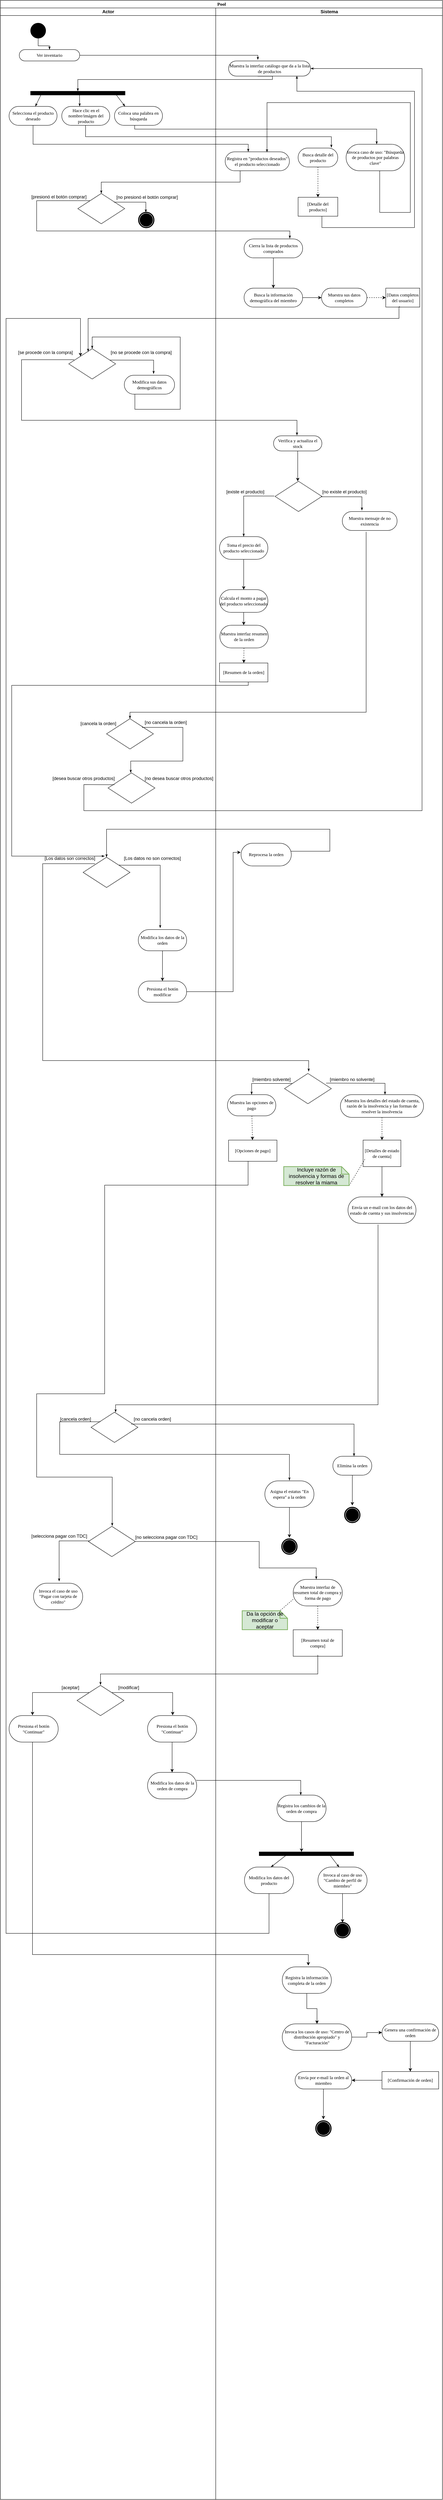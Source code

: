 <mxfile version="10.6.8" type="github"><diagram name="Diagrama de actividades" id="0783ab3e-0a74-02c8-0abd-f7b4e66b4bec"><mxGraphModel dx="680" dy="397" grid="1" gridSize="10" guides="1" tooltips="1" connect="1" arrows="1" fold="1" page="1" pageScale="1" pageWidth="850" pageHeight="1100" background="#ffffff" math="0" shadow="0"><root><mxCell id="0"/><mxCell id="1" parent="0"/><mxCell id="1c1d494c118603dd-1" value="Pool" style="swimlane;html=1;childLayout=stackLayout;startSize=20;rounded=0;shadow=0;comic=0;labelBackgroundColor=none;strokeColor=#000000;strokeWidth=1;fillColor=#ffffff;fontFamily=Verdana;fontSize=12;fontColor=#000000;align=center;" parent="1" vertex="1"><mxGeometry x="35" y="20" width="1170" height="6600" as="geometry"/></mxCell><mxCell id="1c1d494c118603dd-28" style="edgeStyle=orthogonalEdgeStyle;rounded=0;html=1;labelBackgroundColor=none;startArrow=none;startFill=0;startSize=5;endArrow=classicThin;endFill=1;endSize=5;jettySize=auto;orthogonalLoop=1;strokeColor=#000000;strokeWidth=1;fontFamily=Verdana;fontSize=12;fontColor=#000000;entryX=0.357;entryY=-0.073;entryDx=0;entryDy=0;entryPerimeter=0;" parent="1c1d494c118603dd-1" source="60571a20871a0731-8" target="3Vn1t5W2pNVtpaapXABg-59" edge="1"><mxGeometry relative="1" as="geometry"><Array as="points"><mxPoint x="681" y="145"/></Array><mxPoint x="505" y="160" as="targetPoint"/></mxGeometry></mxCell><mxCell id="3Vn1t5W2pNVtpaapXABg-62" style="edgeStyle=orthogonalEdgeStyle;rounded=0;html=1;labelBackgroundColor=none;startArrow=none;startFill=0;startSize=5;endArrow=classicThin;endFill=1;endSize=5;jettySize=auto;orthogonalLoop=1;strokeColor=#000000;strokeWidth=1;fontFamily=Verdana;fontSize=12;fontColor=#000000;exitX=0.354;exitY=1.006;exitDx=0;exitDy=0;exitPerimeter=0;entryX=0.5;entryY=0;entryDx=0;entryDy=0;entryPerimeter=0;" parent="1c1d494c118603dd-1" source="3Vn1t5W2pNVtpaapXABg-59" target="3Vn1t5W2pNVtpaapXABg-83" edge="1"><mxGeometry relative="1" as="geometry"><mxPoint x="360" y="200" as="sourcePoint"/><mxPoint x="205" y="229" as="targetPoint"/><Array as="points"><mxPoint x="720" y="209"/><mxPoint x="205" y="209"/></Array></mxGeometry></mxCell><mxCell id="3Vn1t5W2pNVtpaapXABg-92" style="edgeStyle=orthogonalEdgeStyle;rounded=0;html=1;labelBackgroundColor=none;startArrow=none;startFill=0;startSize=5;endArrow=classicThin;endFill=1;endSize=5;jettySize=auto;orthogonalLoop=1;strokeColor=#000000;strokeWidth=1;fontFamily=Verdana;fontSize=12;fontColor=#000000;exitX=0.5;exitY=1;exitDx=0;exitDy=0;" parent="1c1d494c118603dd-1" source="3Vn1t5W2pNVtpaapXABg-88" edge="1"><mxGeometry relative="1" as="geometry"><Array as="points"><mxPoint x="86" y="380"/><mxPoint x="656" y="380"/></Array><mxPoint x="86" y="369.265" as="sourcePoint"/><mxPoint x="656" y="400" as="targetPoint"/></mxGeometry></mxCell><mxCell id="1c1d494c118603dd-4" value="Actor" style="swimlane;html=1;startSize=20;" parent="1c1d494c118603dd-1" vertex="1"><mxGeometry y="20" width="570" height="6580" as="geometry"/></mxCell><mxCell id="1c1d494c118603dd-27" style="edgeStyle=orthogonalEdgeStyle;rounded=0;html=1;labelBackgroundColor=none;startArrow=none;startFill=0;startSize=5;endArrow=classicThin;endFill=1;endSize=5;jettySize=auto;orthogonalLoop=1;strokeColor=#000000;strokeWidth=1;fontFamily=Verdana;fontSize=12;fontColor=#000000;" parent="1c1d494c118603dd-4" source="60571a20871a0731-4" target="60571a20871a0731-8" edge="1"><mxGeometry relative="1" as="geometry"/></mxCell><mxCell id="60571a20871a0731-4" value="" style="ellipse;whiteSpace=wrap;html=1;rounded=0;shadow=0;comic=0;labelBackgroundColor=none;strokeColor=#000000;strokeWidth=1;fillColor=#000000;fontFamily=Verdana;fontSize=12;fontColor=#000000;align=center;" parent="1c1d494c118603dd-4" vertex="1"><mxGeometry x="80" y="40" width="40" height="40" as="geometry"/></mxCell><mxCell id="60571a20871a0731-8" value="Ver inventario" style="rounded=1;whiteSpace=wrap;html=1;shadow=0;comic=0;labelBackgroundColor=none;strokeColor=#000000;strokeWidth=1;fillColor=#ffffff;fontFamily=Verdana;fontSize=12;fontColor=#000000;align=center;arcSize=50;" parent="1c1d494c118603dd-4" vertex="1"><mxGeometry x="50" y="110" width="160" height="30" as="geometry"/></mxCell><mxCell id="3Vn1t5W2pNVtpaapXABg-83" value="" style="whiteSpace=wrap;html=1;rounded=0;shadow=0;comic=0;labelBackgroundColor=none;strokeColor=#000000;strokeWidth=1;fillColor=#000000;fontFamily=Verdana;fontSize=12;fontColor=#000000;align=center;rotation=0;" parent="1c1d494c118603dd-4" vertex="1"><mxGeometry x="80" y="220" width="250" height="10" as="geometry"/></mxCell><mxCell id="3Vn1t5W2pNVtpaapXABg-85" style="edgeStyle=none;rounded=0;html=1;labelBackgroundColor=none;startArrow=none;startFill=0;startSize=5;endArrow=classicThin;endFill=1;endSize=5;jettySize=auto;orthogonalLoop=1;strokeColor=#000000;strokeWidth=1;fontFamily=Verdana;fontSize=12;fontColor=#000000;" parent="1c1d494c118603dd-4" edge="1"><mxGeometry relative="1" as="geometry"><mxPoint x="107.143" y="230" as="sourcePoint"/><mxPoint x="92.5" y="260" as="targetPoint"/></mxGeometry></mxCell><mxCell id="3Vn1t5W2pNVtpaapXABg-86" style="edgeStyle=none;rounded=0;html=1;labelBackgroundColor=none;startArrow=none;startFill=0;startSize=5;endArrow=classicThin;endFill=1;endSize=5;jettySize=auto;orthogonalLoop=1;strokeColor=#000000;strokeWidth=1;fontFamily=Verdana;fontSize=12;fontColor=#000000;" parent="1c1d494c118603dd-4" edge="1"><mxGeometry relative="1" as="geometry"><mxPoint x="209.55" y="230" as="sourcePoint"/><mxPoint x="209.85" y="260" as="targetPoint"/></mxGeometry></mxCell><mxCell id="3Vn1t5W2pNVtpaapXABg-87" style="edgeStyle=none;rounded=0;html=1;labelBackgroundColor=none;startArrow=none;startFill=0;startSize=5;endArrow=classicThin;endFill=1;endSize=5;jettySize=auto;orthogonalLoop=1;strokeColor=#000000;strokeWidth=1;fontFamily=Verdana;fontSize=12;fontColor=#000000;" parent="1c1d494c118603dd-4" edge="1"><mxGeometry relative="1" as="geometry"><mxPoint x="307" y="230" as="sourcePoint"/><mxPoint x="330" y="260" as="targetPoint"/></mxGeometry></mxCell><mxCell id="3Vn1t5W2pNVtpaapXABg-88" value="Selecciona el producto deseado" style="rounded=1;whiteSpace=wrap;html=1;shadow=0;comic=0;labelBackgroundColor=none;strokeColor=#000000;strokeWidth=1;fillColor=#ffffff;fontFamily=Verdana;fontSize=12;fontColor=#000000;align=center;arcSize=50;" parent="1c1d494c118603dd-4" vertex="1"><mxGeometry x="23" y="260" width="127" height="50" as="geometry"/></mxCell><mxCell id="3Vn1t5W2pNVtpaapXABg-90" value="Hace clic en el nombre/imágen del producto" style="rounded=1;whiteSpace=wrap;html=1;shadow=0;comic=0;labelBackgroundColor=none;strokeColor=#000000;strokeWidth=1;fillColor=#ffffff;fontFamily=Verdana;fontSize=12;fontColor=#000000;align=center;arcSize=50;" parent="1c1d494c118603dd-4" vertex="1"><mxGeometry x="162.5" y="260" width="127" height="50" as="geometry"/></mxCell><mxCell id="3Vn1t5W2pNVtpaapXABg-91" value="Coloca una palabra en búsqueda" style="rounded=1;whiteSpace=wrap;html=1;shadow=0;comic=0;labelBackgroundColor=none;strokeColor=#000000;strokeWidth=1;fillColor=#ffffff;fontFamily=Verdana;fontSize=12;fontColor=#000000;align=center;arcSize=50;" parent="1c1d494c118603dd-4" vertex="1"><mxGeometry x="302" y="260" width="127" height="50" as="geometry"/></mxCell><mxCell id="3Vn1t5W2pNVtpaapXABg-94" style="edgeStyle=orthogonalEdgeStyle;rounded=0;html=1;labelBackgroundColor=none;startArrow=none;startFill=0;startSize=5;endArrow=classicThin;endFill=1;endSize=5;jettySize=auto;orthogonalLoop=1;strokeColor=#000000;strokeWidth=1;fontFamily=Verdana;fontSize=12;fontColor=#000000;" parent="1c1d494c118603dd-4" edge="1"><mxGeometry relative="1" as="geometry"><Array as="points"><mxPoint x="225" y="340"/><mxPoint x="876" y="340"/></Array><mxPoint x="225.5" y="309.5" as="sourcePoint"/><mxPoint x="876" y="369" as="targetPoint"/></mxGeometry></mxCell><mxCell id="3Vn1t5W2pNVtpaapXABg-96" style="edgeStyle=orthogonalEdgeStyle;rounded=0;html=1;labelBackgroundColor=none;startArrow=none;startFill=0;startSize=5;endArrow=classicThin;endFill=1;endSize=5;jettySize=auto;orthogonalLoop=1;strokeColor=#000000;strokeWidth=1;fontFamily=Verdana;fontSize=12;fontColor=#000000;" parent="1c1d494c118603dd-4" edge="1"><mxGeometry relative="1" as="geometry"><Array as="points"><mxPoint x="356" y="320"/><mxPoint x="996" y="320"/><mxPoint x="996" y="340"/></Array><mxPoint x="355.5" y="310" as="sourcePoint"/><mxPoint x="996" y="360" as="targetPoint"/></mxGeometry></mxCell><mxCell id="3Vn1t5W2pNVtpaapXABg-101" value="" style="rhombus;whiteSpace=wrap;html=1;rounded=0;" parent="1c1d494c118603dd-4" vertex="1"><mxGeometry x="205" y="490" width="124" height="80" as="geometry"/></mxCell><mxCell id="3Vn1t5W2pNVtpaapXABg-105" style="edgeStyle=orthogonalEdgeStyle;rounded=0;html=1;labelBackgroundColor=none;startArrow=none;startFill=0;startSize=5;endArrow=classicThin;endFill=1;endSize=5;jettySize=auto;orthogonalLoop=1;strokeColor=#000000;strokeWidth=1;fontFamily=Verdana;fontSize=12;fontColor=#000000;exitX=0;exitY=0;exitDx=0;exitDy=0;" parent="1c1d494c118603dd-4" source="3Vn1t5W2pNVtpaapXABg-101" edge="1"><mxGeometry relative="1" as="geometry"><Array as="points"><mxPoint x="96" y="509"/><mxPoint x="96" y="589"/><mxPoint x="766" y="589"/></Array><mxPoint x="13.088" y="533.559" as="sourcePoint"/><mxPoint x="766.069" y="609" as="targetPoint"/></mxGeometry></mxCell><mxCell id="3Vn1t5W2pNVtpaapXABg-106" value="[presionó el botón comprar]" style="text;html=1;resizable=0;points=[];autosize=1;align=left;verticalAlign=top;spacingTop=-4;" parent="1c1d494c118603dd-4" vertex="1"><mxGeometry x="80" y="489" width="160" height="20" as="geometry"/></mxCell><mxCell id="3Vn1t5W2pNVtpaapXABg-115" value="" style="rhombus;whiteSpace=wrap;html=1;rounded=0;" parent="1c1d494c118603dd-4" vertex="1"><mxGeometry x="181" y="900" width="124" height="80" as="geometry"/></mxCell><mxCell id="3Vn1t5W2pNVtpaapXABg-116" style="edgeStyle=orthogonalEdgeStyle;rounded=0;html=1;labelBackgroundColor=none;startArrow=none;startFill=0;startSize=5;endArrow=classicThin;endFill=1;endSize=5;jettySize=auto;orthogonalLoop=1;strokeColor=#000000;strokeWidth=1;fontFamily=Verdana;fontSize=12;fontColor=#000000;" parent="1c1d494c118603dd-4" edge="1"><mxGeometry relative="1" as="geometry"><Array as="points"><mxPoint x="405" y="930.5"/></Array><mxPoint x="289.088" y="930.059" as="sourcePoint"/><mxPoint x="405.559" y="966.529" as="targetPoint"/></mxGeometry></mxCell><mxCell id="3Vn1t5W2pNVtpaapXABg-117" value="[no se procede con la compra]&lt;br&gt;" style="text;html=1;resizable=0;points=[];autosize=1;align=left;verticalAlign=top;spacingTop=-4;" parent="1c1d494c118603dd-4" vertex="1"><mxGeometry x="289.5" y="900" width="180" height="20" as="geometry"/></mxCell><mxCell id="3Vn1t5W2pNVtpaapXABg-118" style="edgeStyle=orthogonalEdgeStyle;rounded=0;html=1;labelBackgroundColor=none;startArrow=none;startFill=0;startSize=5;endArrow=classicThin;endFill=1;endSize=5;jettySize=auto;orthogonalLoop=1;strokeColor=#000000;strokeWidth=1;fontFamily=Verdana;fontSize=12;fontColor=#000000;exitX=0;exitY=0;exitDx=0;exitDy=0;" parent="1c1d494c118603dd-4" edge="1"><mxGeometry relative="1" as="geometry"><Array as="points"><mxPoint x="56" y="929"/><mxPoint x="56" y="1089"/><mxPoint x="785" y="1089"/><mxPoint x="785" y="1129"/></Array><mxPoint x="194.588" y="930.04" as="sourcePoint"/><mxPoint x="785" y="1129" as="targetPoint"/></mxGeometry></mxCell><mxCell id="3Vn1t5W2pNVtpaapXABg-121" value="[se procede con la compra]" style="text;html=1;resizable=0;points=[];autosize=1;align=left;verticalAlign=top;spacingTop=-4;" parent="1c1d494c118603dd-4" vertex="1"><mxGeometry x="45" y="900" width="160" height="20" as="geometry"/></mxCell><mxCell id="3Vn1t5W2pNVtpaapXABg-122" value="Modifica sus datos demográficos" style="rounded=1;whiteSpace=wrap;html=1;shadow=0;comic=0;labelBackgroundColor=none;strokeColor=#000000;strokeWidth=1;fillColor=#ffffff;fontFamily=Verdana;fontSize=12;fontColor=#000000;align=center;arcSize=50;" parent="1c1d494c118603dd-4" vertex="1"><mxGeometry x="328" y="970" width="133" height="50" as="geometry"/></mxCell><mxCell id="3Vn1t5W2pNVtpaapXABg-137" style="edgeStyle=orthogonalEdgeStyle;rounded=0;html=1;labelBackgroundColor=none;startArrow=none;startFill=0;startSize=5;endArrow=classicThin;endFill=1;endSize=5;jettySize=auto;orthogonalLoop=1;strokeColor=#000000;strokeWidth=1;fontFamily=Verdana;fontSize=12;fontColor=#000000;entryX=0.5;entryY=0;entryDx=0;entryDy=0;" parent="1c1d494c118603dd-4" target="3Vn1t5W2pNVtpaapXABg-143" edge="1"><mxGeometry relative="1" as="geometry"><Array as="points"><mxPoint x="644" y="1289"/></Array><mxPoint x="725" y="1289" as="sourcePoint"/><mxPoint x="596" y="1400" as="targetPoint"/></mxGeometry></mxCell><mxCell id="3Vn1t5W2pNVtpaapXABg-150" value="" style="rhombus;whiteSpace=wrap;html=1;rounded=0;" parent="1c1d494c118603dd-4" vertex="1"><mxGeometry x="281" y="1877.112" width="124" height="80" as="geometry"/></mxCell><mxCell id="3Vn1t5W2pNVtpaapXABg-152" style="edgeStyle=orthogonalEdgeStyle;rounded=0;html=1;labelBackgroundColor=none;startArrow=none;startFill=0;startSize=5;endArrow=classicThin;endFill=1;endSize=5;jettySize=auto;orthogonalLoop=1;strokeColor=#000000;strokeWidth=1;fontFamily=Verdana;fontSize=12;fontColor=#000000;exitX=-0.005;exitY=1.085;exitDx=0;exitDy=0;exitPerimeter=0;" parent="1c1d494c118603dd-4" edge="1"><mxGeometry relative="1" as="geometry"><Array as="points"><mxPoint x="376" y="1900"/><mxPoint x="483" y="1900"/><mxPoint x="483" y="1989"/><mxPoint x="345" y="1989"/></Array><mxPoint x="375.706" y="1898.54" as="sourcePoint"/><mxPoint x="345" y="2020" as="targetPoint"/></mxGeometry></mxCell><mxCell id="3Vn1t5W2pNVtpaapXABg-153" value="[cancela la orden]" style="text;html=1;resizable=0;points=[];autosize=1;align=left;verticalAlign=top;spacingTop=-4;" parent="1c1d494c118603dd-4" vertex="1"><mxGeometry x="210" y="1880" width="110" height="20" as="geometry"/></mxCell><mxCell id="3Vn1t5W2pNVtpaapXABg-154" value="[no cancela la orden]" style="text;html=1;resizable=0;points=[];autosize=1;align=left;verticalAlign=top;spacingTop=-4;" parent="1c1d494c118603dd-4" vertex="1"><mxGeometry x="380" y="1877" width="130" height="20" as="geometry"/></mxCell><mxCell id="3Vn1t5W2pNVtpaapXABg-155" value="" style="rhombus;whiteSpace=wrap;html=1;rounded=0;" parent="1c1d494c118603dd-4" vertex="1"><mxGeometry x="285" y="2020.112" width="124" height="80" as="geometry"/></mxCell><mxCell id="3Vn1t5W2pNVtpaapXABg-156" style="edgeStyle=orthogonalEdgeStyle;rounded=0;html=1;labelBackgroundColor=none;startArrow=none;startFill=0;startSize=5;endArrow=classicThin;endFill=1;endSize=5;jettySize=auto;orthogonalLoop=1;strokeColor=#000000;strokeWidth=1;fontFamily=Verdana;fontSize=12;fontColor=#000000;entryX=1;entryY=0.5;entryDx=0;entryDy=0;" parent="1c1d494c118603dd-4" target="3Vn1t5W2pNVtpaapXABg-59" edge="1"><mxGeometry relative="1" as="geometry"><Array as="points"><mxPoint x="301" y="2051"/><mxPoint x="221" y="2051"/><mxPoint x="221" y="2120"/><mxPoint x="1116" y="2120"/><mxPoint x="1116" y="160"/></Array><mxPoint x="302" y="2051.54" as="sourcePoint"/><mxPoint x="1100" y="2140" as="targetPoint"/></mxGeometry></mxCell><mxCell id="3Vn1t5W2pNVtpaapXABg-158" value="[desea buscar otros productos]" style="text;html=1;resizable=0;points=[];autosize=1;align=left;verticalAlign=top;spacingTop=-4;" parent="1c1d494c118603dd-4" vertex="1"><mxGeometry x="136" y="2025" width="180" height="20" as="geometry"/></mxCell><mxCell id="3Vn1t5W2pNVtpaapXABg-160" value="" style="rhombus;whiteSpace=wrap;html=1;rounded=0;" parent="1c1d494c118603dd-4" vertex="1"><mxGeometry x="219" y="2242.946" width="124" height="80" as="geometry"/></mxCell><mxCell id="3Vn1t5W2pNVtpaapXABg-161" style="edgeStyle=orthogonalEdgeStyle;rounded=0;html=1;labelBackgroundColor=none;startArrow=none;startFill=0;startSize=5;endArrow=classicThin;endFill=1;endSize=5;jettySize=auto;orthogonalLoop=1;strokeColor=#000000;strokeWidth=1;fontFamily=Verdana;fontSize=12;fontColor=#000000;exitX=-0.005;exitY=1.085;exitDx=0;exitDy=0;exitPerimeter=0;" parent="1c1d494c118603dd-4" edge="1"><mxGeometry relative="1" as="geometry"><Array as="points"><mxPoint x="316" y="2264"/><mxPoint x="423" y="2264"/><mxPoint x="423" y="2384"/></Array><mxPoint x="315.588" y="2262.382" as="sourcePoint"/><mxPoint x="423" y="2430.069" as="targetPoint"/></mxGeometry></mxCell><mxCell id="3Vn1t5W2pNVtpaapXABg-162" style="edgeStyle=orthogonalEdgeStyle;rounded=0;html=1;labelBackgroundColor=none;startArrow=none;startFill=0;startSize=5;endArrow=classicThin;endFill=1;endSize=5;jettySize=auto;orthogonalLoop=1;strokeColor=#000000;strokeWidth=1;fontFamily=Verdana;fontSize=12;fontColor=#000000;exitX=0;exitY=0;exitDx=0;exitDy=0;" parent="1c1d494c118603dd-4" edge="1"><mxGeometry relative="1" as="geometry"><Array as="points"><mxPoint x="112" y="2260"/><mxPoint x="112" y="2780"/></Array><mxPoint x="250.412" y="2260.027" as="sourcePoint"/><mxPoint x="816" y="2809" as="targetPoint"/></mxGeometry></mxCell><mxCell id="3Vn1t5W2pNVtpaapXABg-163" value="[Los datos son correctos]" style="text;html=1;resizable=0;points=[];autosize=1;align=left;verticalAlign=top;spacingTop=-4;" parent="1c1d494c118603dd-4" vertex="1"><mxGeometry x="115" y="2236" width="150" height="20" as="geometry"/></mxCell><mxCell id="3Vn1t5W2pNVtpaapXABg-167" value="" style="edgeStyle=orthogonalEdgeStyle;rounded=0;orthogonalLoop=1;jettySize=auto;html=1;strokeColor=#000000;" parent="1c1d494c118603dd-4" source="3Vn1t5W2pNVtpaapXABg-165" target="3Vn1t5W2pNVtpaapXABg-166" edge="1"><mxGeometry relative="1" as="geometry"/></mxCell><mxCell id="3Vn1t5W2pNVtpaapXABg-165" value="Modifica los datos de la orden" style="rounded=1;whiteSpace=wrap;html=1;shadow=0;comic=0;labelBackgroundColor=none;strokeColor=#000000;strokeWidth=1;fillColor=#ffffff;fontFamily=Verdana;fontSize=12;fontColor=#000000;align=center;arcSize=50;" parent="1c1d494c118603dd-4" vertex="1"><mxGeometry x="365" y="2434" width="128" height="56" as="geometry"/></mxCell><mxCell id="3Vn1t5W2pNVtpaapXABg-166" value="Presiona el botón modificar" style="rounded=1;whiteSpace=wrap;html=1;shadow=0;comic=0;labelBackgroundColor=none;strokeColor=#000000;strokeWidth=1;fillColor=#ffffff;fontFamily=Verdana;fontSize=12;fontColor=#000000;align=center;arcSize=50;" parent="1c1d494c118603dd-4" vertex="1"><mxGeometry x="365" y="2570" width="128" height="56" as="geometry"/></mxCell><mxCell id="3Vn1t5W2pNVtpaapXABg-188" value="" style="rhombus;whiteSpace=wrap;html=1;rounded=0;" parent="1c1d494c118603dd-4" vertex="1"><mxGeometry x="240" y="3708.572" width="124" height="80" as="geometry"/></mxCell><mxCell id="3Vn1t5W2pNVtpaapXABg-189" style="edgeStyle=orthogonalEdgeStyle;rounded=0;html=1;labelBackgroundColor=none;startArrow=none;startFill=0;startSize=5;endArrow=classicThin;endFill=1;endSize=5;jettySize=auto;orthogonalLoop=1;strokeColor=#000000;strokeWidth=1;fontFamily=Verdana;fontSize=12;fontColor=#000000;exitX=0.172;exitY=0.331;exitDx=0;exitDy=0;exitPerimeter=0;" parent="1c1d494c118603dd-4" edge="1"><mxGeometry relative="1" as="geometry"><Array as="points"><mxPoint x="157" y="3734"/><mxPoint x="157" y="3820"/><mxPoint x="765" y="3820"/><mxPoint x="765" y="3849"/></Array><mxPoint x="264.735" y="3733.837" as="sourcePoint"/><mxPoint x="765" y="3889" as="targetPoint"/></mxGeometry></mxCell><mxCell id="3Vn1t5W2pNVtpaapXABg-201" value="" style="rhombus;whiteSpace=wrap;html=1;rounded=0;" parent="1c1d494c118603dd-4" vertex="1"><mxGeometry x="233" y="4010.072" width="124" height="80" as="geometry"/></mxCell><mxCell id="3Vn1t5W2pNVtpaapXABg-209" value="" style="rhombus;whiteSpace=wrap;html=1;rounded=0;" parent="1c1d494c118603dd-4" vertex="1"><mxGeometry x="203" y="4430.045" width="124" height="80" as="geometry"/></mxCell><mxCell id="3Vn1t5W2pNVtpaapXABg-213" value="[aceptar]" style="text;html=1;resizable=0;points=[];autosize=1;align=left;verticalAlign=top;spacingTop=-4;" parent="1c1d494c118603dd-4" vertex="1"><mxGeometry x="160" y="4426" width="60" height="20" as="geometry"/></mxCell><mxCell id="3Vn1t5W2pNVtpaapXABg-214" value="[modificar]" style="text;html=1;resizable=0;points=[];autosize=1;align=left;verticalAlign=top;spacingTop=-4;" parent="1c1d494c118603dd-4" vertex="1"><mxGeometry x="310" y="4426" width="70" height="20" as="geometry"/></mxCell><mxCell id="gkYNZPIwmcpAktcjxFig-3" value="" style="edgeStyle=orthogonalEdgeStyle;rounded=0;orthogonalLoop=1;jettySize=auto;html=1;" edge="1" parent="1c1d494c118603dd-4" source="gkYNZPIwmcpAktcjxFig-1" target="gkYNZPIwmcpAktcjxFig-2"><mxGeometry relative="1" as="geometry"/></mxCell><mxCell id="gkYNZPIwmcpAktcjxFig-1" value="Presiona el botón &quot;Continuar&quot;" style="rounded=1;whiteSpace=wrap;html=1;shadow=0;comic=0;labelBackgroundColor=none;strokeColor=#000000;strokeWidth=1;fillColor=#ffffff;fontFamily=Verdana;fontSize=12;fontColor=#000000;align=center;arcSize=50;" vertex="1" parent="1c1d494c118603dd-4"><mxGeometry x="389.545" y="4509.909" width="130" height="70" as="geometry"/></mxCell><mxCell id="gkYNZPIwmcpAktcjxFig-2" value="Modifica los datos de la orden de compra" style="rounded=1;whiteSpace=wrap;html=1;shadow=0;comic=0;labelBackgroundColor=none;strokeColor=#000000;strokeWidth=1;fillColor=#ffffff;fontFamily=Verdana;fontSize=12;fontColor=#000000;align=center;arcSize=50;" vertex="1" parent="1c1d494c118603dd-4"><mxGeometry x="389.545" y="4659.909" width="130" height="70" as="geometry"/></mxCell><mxCell id="gkYNZPIwmcpAktcjxFig-15" value="Presiona el botón &quot;Continuar&quot;" style="rounded=1;whiteSpace=wrap;html=1;shadow=0;comic=0;labelBackgroundColor=none;strokeColor=#000000;strokeWidth=1;fillColor=#ffffff;fontFamily=Verdana;fontSize=12;fontColor=#000000;align=center;arcSize=50;" vertex="1" parent="1c1d494c118603dd-4"><mxGeometry x="23.045" y="4509.909" width="130" height="70" as="geometry"/></mxCell><mxCell id="gkYNZPIwmcpAktcjxFig-16" style="edgeStyle=orthogonalEdgeStyle;rounded=0;orthogonalLoop=1;jettySize=auto;html=1;strokeColor=#000000;" edge="1" parent="1c1d494c118603dd-4" source="gkYNZPIwmcpAktcjxFig-15"><mxGeometry relative="1" as="geometry"><mxPoint x="815" y="5170" as="targetPoint"/><Array as="points"><mxPoint x="85" y="5141"/></Array><mxPoint x="70" y="4601" as="sourcePoint"/></mxGeometry></mxCell><mxCell id="gkYNZPIwmcpAktcjxFig-35" value="" style="shape=mxgraph.bpmn.shape;html=1;verticalLabelPosition=bottom;labelBackgroundColor=#ffffff;verticalAlign=top;perimeter=ellipsePerimeter;outline=end;symbol=terminate;rounded=0;shadow=0;comic=0;strokeColor=#000000;strokeWidth=1;fillColor=#ffffff;fontFamily=Verdana;fontSize=12;fontColor=#000000;align=center;" vertex="1" parent="1c1d494c118603dd-4"><mxGeometry x="366.182" y="539.987" width="40" height="40" as="geometry"/></mxCell><mxCell id="gkYNZPIwmcpAktcjxFig-47" style="edgeStyle=orthogonalEdgeStyle;rounded=0;html=1;labelBackgroundColor=none;startArrow=none;startFill=0;startSize=5;endArrow=classicThin;endFill=1;endSize=5;jettySize=auto;orthogonalLoop=1;strokeColor=#000000;strokeWidth=1;fontFamily=Verdana;fontSize=12;fontColor=#000000;entryX=0.5;entryY=0;entryDx=0;entryDy=0;" edge="1" parent="1c1d494c118603dd-4"><mxGeometry relative="1" as="geometry"><Array as="points"><mxPoint x="155.5" y="4048.5"/></Array><mxPoint x="236.5" y="4048.5" as="sourcePoint"/><mxPoint x="155.5" y="4155.5" as="targetPoint"/></mxGeometry></mxCell><mxCell id="gkYNZPIwmcpAktcjxFig-48" value="[selecciona pagar con TDC]" style="text;html=1;resizable=0;points=[];autosize=1;align=left;verticalAlign=top;spacingTop=-4;" vertex="1" parent="1c1d494c118603dd-4"><mxGeometry x="80" y="4026" width="160" height="20" as="geometry"/></mxCell><mxCell id="gkYNZPIwmcpAktcjxFig-49" value="Invoca el caso de uso &quot;Pagar con tarjeta de crédito&quot;" style="rounded=1;whiteSpace=wrap;html=1;shadow=0;comic=0;labelBackgroundColor=none;strokeColor=#000000;strokeWidth=1;fillColor=#ffffff;fontFamily=Verdana;fontSize=12;fontColor=#000000;align=center;arcSize=50;" vertex="1" parent="1c1d494c118603dd-4"><mxGeometry x="87.818" y="4160.209" width="130" height="70" as="geometry"/></mxCell><mxCell id="3Vn1t5W2pNVtpaapXABg-147" style="edgeStyle=orthogonalEdgeStyle;rounded=0;html=1;labelBackgroundColor=none;startArrow=none;startFill=0;startSize=5;endArrow=classicThin;endFill=1;endSize=5;jettySize=auto;orthogonalLoop=1;strokeColor=#000000;strokeWidth=1;fontFamily=Verdana;fontSize=12;fontColor=#000000;exitX=0.435;exitY=1.076;exitDx=0;exitDy=0;exitPerimeter=0;entryX=0.5;entryY=0;entryDx=0;entryDy=0;" parent="1c1d494c118603dd-1" source="3Vn1t5W2pNVtpaapXABg-141" target="3Vn1t5W2pNVtpaapXABg-150" edge="1"><mxGeometry relative="1" as="geometry"><Array as="points"><mxPoint x="969" y="1880"/><mxPoint x="343" y="1880"/></Array><mxPoint x="1020" y="1470.471" as="sourcePoint"/><mxPoint x="385" y="1880" as="targetPoint"/></mxGeometry></mxCell><mxCell id="3Vn1t5W2pNVtpaapXABg-168" value="" style="edgeStyle=orthogonalEdgeStyle;rounded=0;orthogonalLoop=1;jettySize=auto;html=1;strokeColor=#000000;" parent="1c1d494c118603dd-1" source="3Vn1t5W2pNVtpaapXABg-166" edge="1"><mxGeometry relative="1" as="geometry"><mxPoint x="636" y="2250.07" as="targetPoint"/><Array as="points"><mxPoint x="616" y="2618"/></Array></mxGeometry></mxCell><mxCell id="3Vn1t5W2pNVtpaapXABg-173" style="edgeStyle=orthogonalEdgeStyle;rounded=0;html=1;labelBackgroundColor=none;startArrow=none;startFill=0;startSize=5;endArrow=classicThin;endFill=1;endSize=5;jettySize=auto;orthogonalLoop=1;strokeColor=#000000;strokeWidth=1;fontFamily=Verdana;fontSize=12;fontColor=#000000;entryX=0.5;entryY=0;entryDx=0;entryDy=0;exitX=0.962;exitY=0.352;exitDx=0;exitDy=0;exitPerimeter=0;" parent="1c1d494c118603dd-1" source="3Vn1t5W2pNVtpaapXABg-170" target="3Vn1t5W2pNVtpaapXABg-160" edge="1"><mxGeometry relative="1" as="geometry"><Array as="points"><mxPoint x="872" y="2247"/><mxPoint x="872" y="2189"/><mxPoint x="281" y="2189"/></Array><mxPoint x="779.5" y="2247" as="sourcePoint"/><mxPoint x="268.5" y="2205" as="targetPoint"/></mxGeometry></mxCell><mxCell id="1c1d494c118603dd-3" value="Sistema&lt;br&gt;" style="swimlane;html=1;startSize=20;" parent="1c1d494c118603dd-1" vertex="1"><mxGeometry x="570" y="20" width="600" height="6580" as="geometry"/></mxCell><mxCell id="3Vn1t5W2pNVtpaapXABg-59" value="Muestra la interfaz catálogo que da a la lista de productos" style="rounded=1;whiteSpace=wrap;html=1;shadow=0;comic=0;labelBackgroundColor=none;strokeColor=#000000;strokeWidth=1;fillColor=#ffffff;fontFamily=Verdana;fontSize=12;fontColor=#000000;align=center;arcSize=50;" parent="1c1d494c118603dd-3" vertex="1"><mxGeometry x="34" y="140" width="217" height="40" as="geometry"/></mxCell><mxCell id="3Vn1t5W2pNVtpaapXABg-93" value="Registra en &quot;productos deseados&quot; el producto seleccionado" style="rounded=1;whiteSpace=wrap;html=1;shadow=0;comic=0;labelBackgroundColor=none;strokeColor=#000000;strokeWidth=1;fillColor=#ffffff;fontFamily=Verdana;fontSize=12;fontColor=#000000;align=center;arcSize=50;" parent="1c1d494c118603dd-3" vertex="1"><mxGeometry x="25" y="380" width="170" height="50" as="geometry"/></mxCell><mxCell id="3Vn1t5W2pNVtpaapXABg-95" value="Invoca caso de uso: &quot;Búsqueda de productos por palabras clave&quot;" style="rounded=1;whiteSpace=wrap;html=1;shadow=0;comic=0;labelBackgroundColor=none;strokeColor=#000000;strokeWidth=1;fillColor=#ffffff;fontFamily=Verdana;fontSize=12;fontColor=#000000;align=center;arcSize=50;" parent="1c1d494c118603dd-3" vertex="1"><mxGeometry x="345" y="360" width="155" height="70" as="geometry"/></mxCell><mxCell id="gkYNZPIwmcpAktcjxFig-32" value="" style="rounded=0;orthogonalLoop=1;jettySize=auto;html=1;dashed=1;" edge="1" parent="1c1d494c118603dd-3" source="3Vn1t5W2pNVtpaapXABg-97" target="gkYNZPIwmcpAktcjxFig-31"><mxGeometry relative="1" as="geometry"/></mxCell><mxCell id="3Vn1t5W2pNVtpaapXABg-97" value="Busca detalle del producto" style="rounded=1;whiteSpace=wrap;html=1;shadow=0;comic=0;labelBackgroundColor=none;strokeColor=#000000;strokeWidth=1;fillColor=#ffffff;fontFamily=Verdana;fontSize=12;fontColor=#000000;align=center;arcSize=50;" parent="1c1d494c118603dd-3" vertex="1"><mxGeometry x="218" y="370" width="105" height="50" as="geometry"/></mxCell><mxCell id="gkYNZPIwmcpAktcjxFig-31" value="[Detalle del producto]" style="rounded=0;whiteSpace=wrap;html=1;shadow=0;comic=0;labelBackgroundColor=none;strokeColor=#000000;strokeWidth=1;fillColor=#ffffff;fontFamily=Verdana;fontSize=12;fontColor=#000000;align=center;arcSize=50;" vertex="1" parent="1c1d494c118603dd-3"><mxGeometry x="218" y="500" width="105" height="50" as="geometry"/></mxCell><mxCell id="3Vn1t5W2pNVtpaapXABg-100" style="edgeStyle=orthogonalEdgeStyle;rounded=0;html=1;labelBackgroundColor=none;startArrow=none;startFill=0;startSize=5;endArrow=classicThin;endFill=1;endSize=5;jettySize=auto;orthogonalLoop=1;strokeColor=#000000;strokeWidth=1;fontFamily=Verdana;fontSize=12;fontColor=#000000;entryX=0.5;entryY=0;entryDx=0;entryDy=0;" parent="1c1d494c118603dd-3" target="3Vn1t5W2pNVtpaapXABg-101" edge="1"><mxGeometry relative="1" as="geometry"><Array as="points"><mxPoint x="64" y="460"/><mxPoint x="-303" y="460"/></Array><mxPoint x="64.569" y="429.971" as="sourcePoint"/><mxPoint x="-345" y="489" as="targetPoint"/></mxGeometry></mxCell><mxCell id="3Vn1t5W2pNVtpaapXABg-109" value="" style="edgeStyle=orthogonalEdgeStyle;rounded=0;orthogonalLoop=1;jettySize=auto;html=1;" parent="1c1d494c118603dd-3" source="3Vn1t5W2pNVtpaapXABg-107" target="3Vn1t5W2pNVtpaapXABg-108" edge="1"><mxGeometry relative="1" as="geometry"/></mxCell><mxCell id="3Vn1t5W2pNVtpaapXABg-107" value="Cierra la lista de productos comprados" style="rounded=1;whiteSpace=wrap;html=1;shadow=0;comic=0;labelBackgroundColor=none;strokeColor=#000000;strokeWidth=1;fillColor=#ffffff;fontFamily=Verdana;fontSize=12;fontColor=#000000;align=center;arcSize=50;" parent="1c1d494c118603dd-3" vertex="1"><mxGeometry x="75" y="610" width="155" height="50" as="geometry"/></mxCell><mxCell id="3Vn1t5W2pNVtpaapXABg-111" value="" style="edgeStyle=orthogonalEdgeStyle;rounded=0;orthogonalLoop=1;jettySize=auto;html=1;" parent="1c1d494c118603dd-3" source="3Vn1t5W2pNVtpaapXABg-108" target="3Vn1t5W2pNVtpaapXABg-110" edge="1"><mxGeometry relative="1" as="geometry"/></mxCell><mxCell id="3Vn1t5W2pNVtpaapXABg-108" value="Busca la información demográfica del miembro" style="rounded=1;whiteSpace=wrap;html=1;shadow=0;comic=0;labelBackgroundColor=none;strokeColor=#000000;strokeWidth=1;fillColor=#ffffff;fontFamily=Verdana;fontSize=12;fontColor=#000000;align=center;arcSize=50;" parent="1c1d494c118603dd-3" vertex="1"><mxGeometry x="75" y="740" width="155" height="50" as="geometry"/></mxCell><mxCell id="gkYNZPIwmcpAktcjxFig-37" value="" style="edgeStyle=none;rounded=0;orthogonalLoop=1;jettySize=auto;html=1;dashed=1;" edge="1" parent="1c1d494c118603dd-3" source="3Vn1t5W2pNVtpaapXABg-110" target="gkYNZPIwmcpAktcjxFig-36"><mxGeometry relative="1" as="geometry"/></mxCell><mxCell id="3Vn1t5W2pNVtpaapXABg-110" value="Muestra sus datos completos" style="rounded=1;whiteSpace=wrap;html=1;shadow=0;comic=0;labelBackgroundColor=none;strokeColor=#000000;strokeWidth=1;fillColor=#ffffff;fontFamily=Verdana;fontSize=12;fontColor=#000000;align=center;arcSize=50;" parent="1c1d494c118603dd-3" vertex="1"><mxGeometry x="280" y="740" width="120" height="50" as="geometry"/></mxCell><mxCell id="gkYNZPIwmcpAktcjxFig-36" value="[Datos completos del usuario]" style="rounded=0;whiteSpace=wrap;html=1;shadow=0;comic=0;labelBackgroundColor=none;strokeColor=#000000;strokeWidth=1;fillColor=#ffffff;fontFamily=Verdana;fontSize=12;fontColor=#000000;align=center;arcSize=50;" vertex="1" parent="1c1d494c118603dd-3"><mxGeometry x="450" y="740" width="90" height="50" as="geometry"/></mxCell><mxCell id="3Vn1t5W2pNVtpaapXABg-123" style="edgeStyle=orthogonalEdgeStyle;rounded=0;html=1;labelBackgroundColor=none;startArrow=none;startFill=0;startSize=5;endArrow=classicThin;endFill=1;endSize=5;jettySize=auto;orthogonalLoop=1;strokeColor=#000000;strokeWidth=1;fontFamily=Verdana;fontSize=12;fontColor=#000000;entryX=0.5;entryY=0;entryDx=0;entryDy=0;" parent="1c1d494c118603dd-3" target="3Vn1t5W2pNVtpaapXABg-115" edge="1"><mxGeometry relative="1" as="geometry"><Array as="points"><mxPoint x="-214" y="1060"/><mxPoint x="-94" y="1060"/><mxPoint x="-94" y="869"/><mxPoint x="-327" y="869"/></Array><mxPoint x="-214" y="1020" as="sourcePoint"/><mxPoint x="-254" y="889" as="targetPoint"/></mxGeometry></mxCell><mxCell id="3Vn1t5W2pNVtpaapXABg-126" value="" style="edgeStyle=orthogonalEdgeStyle;rounded=0;orthogonalLoop=1;jettySize=auto;html=1;" parent="1c1d494c118603dd-3" source="3Vn1t5W2pNVtpaapXABg-124" edge="1"><mxGeometry relative="1" as="geometry"><mxPoint x="217" y="1250" as="targetPoint"/></mxGeometry></mxCell><mxCell id="3Vn1t5W2pNVtpaapXABg-124" value="Verifica y actualiza el stock" style="rounded=1;whiteSpace=wrap;html=1;shadow=0;comic=0;labelBackgroundColor=none;strokeColor=#000000;strokeWidth=1;fillColor=#ffffff;fontFamily=Verdana;fontSize=12;fontColor=#000000;align=center;arcSize=50;" parent="1c1d494c118603dd-3" vertex="1"><mxGeometry x="153" y="1130" width="128" height="40" as="geometry"/></mxCell><mxCell id="3Vn1t5W2pNVtpaapXABg-136" value="" style="rhombus;whiteSpace=wrap;html=1;rounded=0;" parent="1c1d494c118603dd-3" vertex="1"><mxGeometry x="157" y="1250" width="124" height="80" as="geometry"/></mxCell><mxCell id="3Vn1t5W2pNVtpaapXABg-139" style="edgeStyle=orthogonalEdgeStyle;rounded=0;html=1;labelBackgroundColor=none;startArrow=none;startFill=0;startSize=5;endArrow=classicThin;endFill=1;endSize=5;jettySize=auto;orthogonalLoop=1;strokeColor=#000000;strokeWidth=1;fontFamily=Verdana;fontSize=12;fontColor=#000000;exitX=-0.005;exitY=1.085;exitDx=0;exitDy=0;exitPerimeter=0;" parent="1c1d494c118603dd-3" source="3Vn1t5W2pNVtpaapXABg-140" edge="1"><mxGeometry relative="1" as="geometry"><Array as="points"><mxPoint x="280" y="1291"/><mxPoint x="387" y="1291"/></Array><mxPoint x="286" y="1291" as="sourcePoint"/><mxPoint x="386.904" y="1327.118" as="targetPoint"/></mxGeometry></mxCell><mxCell id="3Vn1t5W2pNVtpaapXABg-140" value="[no existe el producto]&lt;br&gt;" style="text;html=1;resizable=0;points=[];autosize=1;align=left;verticalAlign=top;spacingTop=-4;" parent="1c1d494c118603dd-3" vertex="1"><mxGeometry x="280" y="1268" width="130" height="20" as="geometry"/></mxCell><mxCell id="3Vn1t5W2pNVtpaapXABg-141" value="Muestra mensaje de no existencia" style="rounded=1;whiteSpace=wrap;html=1;shadow=0;comic=0;labelBackgroundColor=none;strokeColor=#000000;strokeWidth=1;fillColor=#ffffff;fontFamily=Verdana;fontSize=12;fontColor=#000000;align=center;arcSize=50;" parent="1c1d494c118603dd-3" vertex="1"><mxGeometry x="335" y="1330" width="145" height="50" as="geometry"/></mxCell><mxCell id="3Vn1t5W2pNVtpaapXABg-143" value="Toma el precio del producto seleccionado" style="rounded=1;whiteSpace=wrap;html=1;shadow=0;comic=0;labelBackgroundColor=none;strokeColor=#000000;strokeWidth=1;fillColor=#ffffff;fontFamily=Verdana;fontSize=12;fontColor=#000000;align=center;arcSize=50;" parent="1c1d494c118603dd-3" vertex="1"><mxGeometry x="10" y="1396.222" width="128" height="60" as="geometry"/></mxCell><mxCell id="3Vn1t5W2pNVtpaapXABg-149" value="" style="edgeStyle=orthogonalEdgeStyle;rounded=0;orthogonalLoop=1;jettySize=auto;html=1;strokeColor=#000000;" parent="1c1d494c118603dd-3" source="3Vn1t5W2pNVtpaapXABg-144" edge="1"><mxGeometry relative="1" as="geometry"><mxPoint x="74" y="1630" as="targetPoint"/></mxGeometry></mxCell><mxCell id="3Vn1t5W2pNVtpaapXABg-144" value="Calcula el monto a pagar del producto seleccionado" style="rounded=1;whiteSpace=wrap;html=1;shadow=0;comic=0;labelBackgroundColor=none;strokeColor=#000000;strokeWidth=1;fillColor=#ffffff;fontFamily=Verdana;fontSize=12;fontColor=#000000;align=center;arcSize=50;" parent="1c1d494c118603dd-3" vertex="1"><mxGeometry x="10" y="1536.222" width="128" height="60" as="geometry"/></mxCell><mxCell id="3Vn1t5W2pNVtpaapXABg-148" value="[Resumen de la orden]" style="rounded=0;whiteSpace=wrap;html=1;shadow=0;comic=0;labelBackgroundColor=none;strokeColor=#000000;strokeWidth=1;fillColor=#ffffff;fontFamily=Verdana;fontSize=12;fontColor=#000000;align=center;arcSize=50;" parent="1c1d494c118603dd-3" vertex="1"><mxGeometry x="10" y="1730" width="128" height="50" as="geometry"/></mxCell><mxCell id="3Vn1t5W2pNVtpaapXABg-142" value="" style="edgeStyle=orthogonalEdgeStyle;rounded=0;orthogonalLoop=1;jettySize=auto;html=1;" parent="1c1d494c118603dd-3" source="3Vn1t5W2pNVtpaapXABg-143" target="3Vn1t5W2pNVtpaapXABg-144" edge="1"><mxGeometry relative="1" as="geometry"/></mxCell><mxCell id="3Vn1t5W2pNVtpaapXABg-170" value="Reprocesa la orden" style="rounded=1;whiteSpace=wrap;html=1;shadow=0;comic=0;labelBackgroundColor=none;strokeColor=#000000;strokeWidth=1;fillColor=#ffffff;fontFamily=Verdana;fontSize=12;fontColor=#000000;align=center;arcSize=50;" parent="1c1d494c118603dd-3" vertex="1"><mxGeometry x="67" y="2206" width="133" height="60" as="geometry"/></mxCell><mxCell id="3Vn1t5W2pNVtpaapXABg-175" style="edgeStyle=orthogonalEdgeStyle;rounded=0;html=1;labelBackgroundColor=none;startArrow=none;startFill=0;startSize=5;endArrow=classicThin;endFill=1;endSize=5;jettySize=auto;orthogonalLoop=1;strokeColor=#000000;strokeWidth=1;fontFamily=Verdana;fontSize=12;fontColor=#000000;" parent="1c1d494c118603dd-3" edge="1"><mxGeometry relative="1" as="geometry"><Array as="points"><mxPoint x="86" y="1789"/><mxPoint x="-540" y="1789"/></Array><mxPoint x="86" y="1780" as="sourcePoint"/><mxPoint x="-294" y="2240" as="targetPoint"/></mxGeometry></mxCell><mxCell id="3Vn1t5W2pNVtpaapXABg-176" value="" style="rhombus;whiteSpace=wrap;html=1;rounded=0;" parent="1c1d494c118603dd-3" vertex="1"><mxGeometry x="182" y="2814.016" width="124" height="80" as="geometry"/></mxCell><mxCell id="3Vn1t5W2pNVtpaapXABg-177" style="edgeStyle=orthogonalEdgeStyle;rounded=0;html=1;labelBackgroundColor=none;startArrow=none;startFill=0;startSize=5;endArrow=classicThin;endFill=1;endSize=5;jettySize=auto;orthogonalLoop=1;strokeColor=#000000;strokeWidth=1;fontFamily=Verdana;fontSize=12;fontColor=#000000;exitX=0.172;exitY=0.331;exitDx=0;exitDy=0;exitPerimeter=0;" parent="1c1d494c118603dd-3" source="3Vn1t5W2pNVtpaapXABg-176" edge="1"><mxGeometry relative="1" as="geometry"><Array as="points"><mxPoint x="95" y="2840"/></Array><mxPoint x="195" y="2840" as="sourcePoint"/><mxPoint x="95" y="2870" as="targetPoint"/></mxGeometry></mxCell><mxCell id="3Vn1t5W2pNVtpaapXABg-179" style="edgeStyle=orthogonalEdgeStyle;rounded=0;html=1;labelBackgroundColor=none;startArrow=none;startFill=0;startSize=5;endArrow=classicThin;endFill=1;endSize=5;jettySize=auto;orthogonalLoop=1;strokeColor=#000000;strokeWidth=1;fontFamily=Verdana;fontSize=12;fontColor=#000000;exitX=0.888;exitY=0.318;exitDx=0;exitDy=0;exitPerimeter=0;" parent="1c1d494c118603dd-3" source="3Vn1t5W2pNVtpaapXABg-176" edge="1"><mxGeometry relative="1" as="geometry"><Array as="points"><mxPoint x="293" y="2840"/><mxPoint x="448" y="2840"/><mxPoint x="448" y="2980"/></Array><mxPoint x="306.235" y="2831.059" as="sourcePoint"/><mxPoint x="448" y="2870" as="targetPoint"/></mxGeometry></mxCell><mxCell id="3Vn1t5W2pNVtpaapXABg-181" value="[miembro no solvente]" style="text;html=1;resizable=0;points=[];autosize=1;align=left;verticalAlign=top;spacingTop=-4;" parent="1c1d494c118603dd-3" vertex="1"><mxGeometry x="300" y="2820" width="130" height="20" as="geometry"/></mxCell><mxCell id="3Vn1t5W2pNVtpaapXABg-182" value="[Opciones de pago]" style="rounded=0;whiteSpace=wrap;html=1;shadow=0;comic=0;labelBackgroundColor=none;strokeColor=#000000;strokeWidth=1;fillColor=#ffffff;fontFamily=Verdana;fontSize=12;fontColor=#000000;align=center;arcSize=50;" parent="1c1d494c118603dd-3" vertex="1"><mxGeometry x="34" y="2990" width="128" height="56" as="geometry"/></mxCell><mxCell id="3Vn1t5W2pNVtpaapXABg-185" value="" style="edgeStyle=orthogonalEdgeStyle;rounded=0;orthogonalLoop=1;jettySize=auto;html=1;strokeColor=#000000;" parent="1c1d494c118603dd-3" source="3Vn1t5W2pNVtpaapXABg-183" target="3Vn1t5W2pNVtpaapXABg-184" edge="1"><mxGeometry relative="1" as="geometry"><Array as="points"><mxPoint x="440" y="3080"/><mxPoint x="440" y="3080"/></Array></mxGeometry></mxCell><mxCell id="3Vn1t5W2pNVtpaapXABg-183" value="[Detalles de estado de cuenta]" style="rounded=0;whiteSpace=wrap;html=1;shadow=0;comic=0;labelBackgroundColor=none;strokeColor=#000000;strokeWidth=1;fillColor=#ffffff;fontFamily=Verdana;fontSize=12;fontColor=#000000;align=center;arcSize=50;" parent="1c1d494c118603dd-3" vertex="1"><mxGeometry x="390" y="2990" width="100" height="70" as="geometry"/></mxCell><mxCell id="3Vn1t5W2pNVtpaapXABg-184" value="Envía un e-mail con los datos del estado de cuenta y sus insolvencias" style="rounded=1;whiteSpace=wrap;html=1;shadow=0;comic=0;labelBackgroundColor=none;strokeColor=#000000;strokeWidth=1;fillColor=#ffffff;fontFamily=Verdana;fontSize=12;fontColor=#000000;align=center;arcSize=50;" parent="1c1d494c118603dd-3" vertex="1"><mxGeometry x="350" y="3140" width="180" height="70" as="geometry"/></mxCell><mxCell id="3Vn1t5W2pNVtpaapXABg-186" style="edgeStyle=orthogonalEdgeStyle;rounded=0;html=1;labelBackgroundColor=none;startArrow=none;startFill=0;startSize=5;endArrow=classicThin;endFill=1;endSize=5;jettySize=auto;orthogonalLoop=1;strokeColor=#000000;strokeWidth=1;fontFamily=Verdana;fontSize=12;fontColor=#000000;exitX=0.435;exitY=1.076;exitDx=0;exitDy=0;exitPerimeter=0;" parent="1c1d494c118603dd-3" edge="1"><mxGeometry relative="1" as="geometry"><Array as="points"><mxPoint x="429" y="3689"/><mxPoint x="-265" y="3689"/></Array><mxPoint x="429.529" y="3213.171" as="sourcePoint"/><mxPoint x="-265" y="3709" as="targetPoint"/></mxGeometry></mxCell><mxCell id="3Vn1t5W2pNVtpaapXABg-187" style="edgeStyle=orthogonalEdgeStyle;rounded=0;html=1;labelBackgroundColor=none;startArrow=none;startFill=0;startSize=5;endArrow=classicThin;endFill=1;endSize=5;jettySize=auto;orthogonalLoop=1;strokeColor=#000000;strokeWidth=1;fontFamily=Verdana;fontSize=12;fontColor=#000000;exitX=0.435;exitY=1.076;exitDx=0;exitDy=0;exitPerimeter=0;" parent="1c1d494c118603dd-3" edge="1"><mxGeometry relative="1" as="geometry"><Array as="points"><mxPoint x="86" y="3109"/><mxPoint x="-294" y="3109"/><mxPoint x="-294" y="3660"/><mxPoint x="-474" y="3660"/><mxPoint x="-474" y="3880"/><mxPoint x="-274" y="3880"/></Array><mxPoint x="85.618" y="3045.291" as="sourcePoint"/><mxPoint x="-274" y="4009" as="targetPoint"/></mxGeometry></mxCell><mxCell id="3Vn1t5W2pNVtpaapXABg-190" style="edgeStyle=orthogonalEdgeStyle;rounded=0;html=1;labelBackgroundColor=none;startArrow=none;startFill=0;startSize=5;endArrow=classicThin;endFill=1;endSize=5;jettySize=auto;orthogonalLoop=1;strokeColor=#000000;strokeWidth=1;fontFamily=Verdana;fontSize=12;fontColor=#000000;" parent="1c1d494c118603dd-3" edge="1"><mxGeometry relative="1" as="geometry"><Array as="points"><mxPoint x="366" y="3740"/></Array><mxPoint x="-224" y="3740" as="sourcePoint"/><mxPoint x="366" y="3825" as="targetPoint"/></mxGeometry></mxCell><mxCell id="3Vn1t5W2pNVtpaapXABg-199" value="" style="edgeStyle=orthogonalEdgeStyle;rounded=0;orthogonalLoop=1;jettySize=auto;html=1;strokeColor=#000000;" parent="1c1d494c118603dd-3" source="3Vn1t5W2pNVtpaapXABg-193" edge="1"><mxGeometry relative="1" as="geometry"><mxPoint x="361.5" y="3955" as="targetPoint"/></mxGeometry></mxCell><mxCell id="3Vn1t5W2pNVtpaapXABg-193" value="Elimina la orden" style="rounded=1;whiteSpace=wrap;html=1;shadow=0;comic=0;labelBackgroundColor=none;strokeColor=#000000;strokeWidth=1;fillColor=#ffffff;fontFamily=Verdana;fontSize=12;fontColor=#000000;align=center;arcSize=50;" parent="1c1d494c118603dd-3" vertex="1"><mxGeometry x="310" y="3825" width="103" height="50" as="geometry"/></mxCell><mxCell id="3Vn1t5W2pNVtpaapXABg-196" value="" style="edgeStyle=orthogonalEdgeStyle;rounded=0;orthogonalLoop=1;jettySize=auto;html=1;strokeColor=#000000;" parent="1c1d494c118603dd-3" source="3Vn1t5W2pNVtpaapXABg-194" edge="1"><mxGeometry relative="1" as="geometry"><mxPoint x="195" y="4040" as="targetPoint"/></mxGeometry></mxCell><mxCell id="3Vn1t5W2pNVtpaapXABg-194" value="Asigna el estatus &quot;En espera&quot; a la orden" style="rounded=1;whiteSpace=wrap;html=1;shadow=0;comic=0;labelBackgroundColor=none;strokeColor=#000000;strokeWidth=1;fillColor=#ffffff;fontFamily=Verdana;fontSize=12;fontColor=#000000;align=center;arcSize=50;" parent="1c1d494c118603dd-3" vertex="1"><mxGeometry x="130" y="3890" width="130" height="70" as="geometry"/></mxCell><mxCell id="3Vn1t5W2pNVtpaapXABg-197" value="" style="shape=mxgraph.bpmn.shape;html=1;verticalLabelPosition=bottom;labelBackgroundColor=#ffffff;verticalAlign=top;perimeter=ellipsePerimeter;outline=end;symbol=terminate;rounded=0;shadow=0;comic=0;strokeColor=#000000;strokeWidth=1;fillColor=#ffffff;fontFamily=Verdana;fontSize=12;fontColor=#000000;align=center;" parent="1c1d494c118603dd-3" vertex="1"><mxGeometry x="175" y="4043.487" width="40" height="40" as="geometry"/></mxCell><mxCell id="3Vn1t5W2pNVtpaapXABg-200" value="" style="shape=mxgraph.bpmn.shape;html=1;verticalLabelPosition=bottom;labelBackgroundColor=#ffffff;verticalAlign=top;perimeter=ellipsePerimeter;outline=end;symbol=terminate;rounded=0;shadow=0;comic=0;strokeColor=#000000;strokeWidth=1;fillColor=#ffffff;fontFamily=Verdana;fontSize=12;fontColor=#000000;align=center;" parent="1c1d494c118603dd-3" vertex="1"><mxGeometry x="341.5" y="3959.987" width="40" height="40" as="geometry"/></mxCell><mxCell id="3Vn1t5W2pNVtpaapXABg-203" style="edgeStyle=orthogonalEdgeStyle;rounded=0;html=1;labelBackgroundColor=none;startArrow=none;startFill=0;startSize=5;endArrow=classicThin;endFill=1;endSize=5;jettySize=auto;orthogonalLoop=1;strokeColor=#000000;strokeWidth=1;fontFamily=Verdana;fontSize=12;fontColor=#000000;exitX=1;exitY=0.5;exitDx=0;exitDy=0;" parent="1c1d494c118603dd-3" source="3Vn1t5W2pNVtpaapXABg-201" edge="1"><mxGeometry relative="1" as="geometry"><Array as="points"><mxPoint x="-213" y="4051"/><mxPoint x="115" y="4051"/><mxPoint x="115" y="4120"/><mxPoint x="266" y="4120"/></Array><mxPoint x="-194" y="4069" as="sourcePoint"/><mxPoint x="266" y="4150" as="targetPoint"/></mxGeometry></mxCell><mxCell id="3Vn1t5W2pNVtpaapXABg-205" value="[Resumen total de compra]" style="rounded=0;whiteSpace=wrap;html=1;shadow=0;comic=0;labelBackgroundColor=none;strokeColor=#000000;strokeWidth=1;fillColor=#ffffff;fontFamily=Verdana;fontSize=12;fontColor=#000000;align=center;arcSize=50;" parent="1c1d494c118603dd-3" vertex="1"><mxGeometry x="205" y="4283.209" width="130" height="70" as="geometry"/></mxCell><mxCell id="3Vn1t5W2pNVtpaapXABg-208" style="edgeStyle=orthogonalEdgeStyle;rounded=0;html=1;labelBackgroundColor=none;startArrow=none;startFill=0;startSize=5;endArrow=classicThin;endFill=1;endSize=5;jettySize=auto;orthogonalLoop=1;strokeColor=#000000;strokeWidth=1;fontFamily=Verdana;fontSize=12;fontColor=#000000;exitX=0.435;exitY=1.076;exitDx=0;exitDy=0;exitPerimeter=0;" parent="1c1d494c118603dd-3" edge="1"><mxGeometry relative="1" as="geometry"><Array as="points"><mxPoint x="270" y="4400"/><mxPoint x="-305" y="4400"/></Array><mxPoint x="270.118" y="4349.57" as="sourcePoint"/><mxPoint x="-305" y="4429" as="targetPoint"/></mxGeometry></mxCell><mxCell id="gkYNZPIwmcpAktcjxFig-5" style="edgeStyle=orthogonalEdgeStyle;rounded=0;html=1;labelBackgroundColor=none;startArrow=none;startFill=0;startSize=5;endArrow=classicThin;endFill=1;endSize=5;jettySize=auto;orthogonalLoop=1;strokeColor=#000000;strokeWidth=1;fontFamily=Verdana;fontSize=12;fontColor=#000000;exitX=1;exitY=0.5;exitDx=0;exitDy=0;" edge="1" parent="1c1d494c118603dd-3"><mxGeometry relative="1" as="geometry"><Array as="points"><mxPoint x="-50" y="4681"/><mxPoint x="225" y="4681"/></Array><mxPoint x="-50.5" y="4679.909" as="sourcePoint"/><mxPoint x="225" y="4720" as="targetPoint"/></mxGeometry></mxCell><mxCell id="gkYNZPIwmcpAktcjxFig-13" value="" style="edgeStyle=orthogonalEdgeStyle;rounded=0;orthogonalLoop=1;jettySize=auto;html=1;" edge="1" parent="1c1d494c118603dd-3" source="gkYNZPIwmcpAktcjxFig-7" target="gkYNZPIwmcpAktcjxFig-9"><mxGeometry relative="1" as="geometry"><Array as="points"><mxPoint x="227" y="4850"/><mxPoint x="227" y="4850"/></Array></mxGeometry></mxCell><mxCell id="gkYNZPIwmcpAktcjxFig-7" value="Registra los cambios de la orden de compra" style="rounded=1;whiteSpace=wrap;html=1;shadow=0;comic=0;labelBackgroundColor=none;strokeColor=#000000;strokeWidth=1;fillColor=#ffffff;fontFamily=Verdana;fontSize=12;fontColor=#000000;align=center;arcSize=50;" vertex="1" parent="1c1d494c118603dd-3"><mxGeometry x="162.045" y="4719.909" width="130" height="70" as="geometry"/></mxCell><mxCell id="gkYNZPIwmcpAktcjxFig-9" value="" style="whiteSpace=wrap;html=1;rounded=0;shadow=0;comic=0;labelBackgroundColor=none;strokeColor=#000000;strokeWidth=1;fillColor=#000000;fontFamily=Verdana;fontSize=12;fontColor=#000000;align=center;rotation=0;" vertex="1" parent="1c1d494c118603dd-3"><mxGeometry x="115" y="4869.863" width="250" height="10" as="geometry"/></mxCell><mxCell id="gkYNZPIwmcpAktcjxFig-10" style="edgeStyle=none;rounded=0;html=1;labelBackgroundColor=none;startArrow=none;startFill=0;startSize=5;endArrow=classicThin;endFill=1;endSize=5;jettySize=auto;orthogonalLoop=1;strokeColor=#000000;strokeWidth=1;fontFamily=Verdana;fontSize=12;fontColor=#000000;" edge="1" parent="1c1d494c118603dd-3"><mxGeometry relative="1" as="geometry"><mxPoint x="303.5" y="4880.046" as="sourcePoint"/><mxPoint x="326.5" y="4910.046" as="targetPoint"/></mxGeometry></mxCell><mxCell id="gkYNZPIwmcpAktcjxFig-11" style="edgeStyle=none;rounded=0;html=1;labelBackgroundColor=none;startArrow=none;startFill=0;startSize=5;endArrow=classicThin;endFill=1;endSize=5;jettySize=auto;orthogonalLoop=1;strokeColor=#000000;strokeWidth=1;fontFamily=Verdana;fontSize=12;fontColor=#000000;" edge="1" parent="1c1d494c118603dd-3"><mxGeometry relative="1" as="geometry"><mxPoint x="184.5" y="4880.046" as="sourcePoint"/><mxPoint x="146" y="4910" as="targetPoint"/></mxGeometry></mxCell><mxCell id="gkYNZPIwmcpAktcjxFig-12" value="Modifica los datos del producto" style="rounded=1;whiteSpace=wrap;html=1;shadow=0;comic=0;labelBackgroundColor=none;strokeColor=#000000;strokeWidth=1;fillColor=#ffffff;fontFamily=Verdana;fontSize=12;fontColor=#000000;align=center;arcSize=50;" vertex="1" parent="1c1d494c118603dd-3"><mxGeometry x="76.045" y="4909.909" width="130" height="70" as="geometry"/></mxCell><mxCell id="gkYNZPIwmcpAktcjxFig-58" value="" style="edgeStyle=none;rounded=0;orthogonalLoop=1;jettySize=auto;html=1;endArrow=classic;endFill=1;" edge="1" parent="1c1d494c118603dd-3" source="gkYNZPIwmcpAktcjxFig-14" target="gkYNZPIwmcpAktcjxFig-57"><mxGeometry relative="1" as="geometry"/></mxCell><mxCell id="gkYNZPIwmcpAktcjxFig-14" value="Invoca al caso de uso &quot;Cambio de perfil de miembro&quot;" style="rounded=1;whiteSpace=wrap;html=1;shadow=0;comic=0;labelBackgroundColor=none;strokeColor=#000000;strokeWidth=1;fillColor=#ffffff;fontFamily=Verdana;fontSize=12;fontColor=#000000;align=center;arcSize=50;" vertex="1" parent="1c1d494c118603dd-3"><mxGeometry x="270.545" y="4909.909" width="130" height="70" as="geometry"/></mxCell><mxCell id="gkYNZPIwmcpAktcjxFig-19" value="" style="edgeStyle=orthogonalEdgeStyle;rounded=0;orthogonalLoop=1;jettySize=auto;html=1;" edge="1" parent="1c1d494c118603dd-3" source="gkYNZPIwmcpAktcjxFig-17" target="gkYNZPIwmcpAktcjxFig-18"><mxGeometry relative="1" as="geometry"/></mxCell><mxCell id="gkYNZPIwmcpAktcjxFig-17" value="Registra la información completa de la orden" style="rounded=1;whiteSpace=wrap;html=1;shadow=0;comic=0;labelBackgroundColor=none;strokeColor=#000000;strokeWidth=1;fillColor=#ffffff;fontFamily=Verdana;fontSize=12;fontColor=#000000;align=center;arcSize=50;" vertex="1" parent="1c1d494c118603dd-3"><mxGeometry x="176.045" y="5173.545" width="130" height="70" as="geometry"/></mxCell><mxCell id="gkYNZPIwmcpAktcjxFig-21" value="" style="edgeStyle=orthogonalEdgeStyle;rounded=0;orthogonalLoop=1;jettySize=auto;html=1;" edge="1" parent="1c1d494c118603dd-3" source="gkYNZPIwmcpAktcjxFig-18" target="gkYNZPIwmcpAktcjxFig-20"><mxGeometry relative="1" as="geometry"/></mxCell><mxCell id="gkYNZPIwmcpAktcjxFig-18" value="Invoca los casos de uso: &quot;Centro de distribución apropiado&quot; y &quot;Facturación&quot;" style="rounded=1;whiteSpace=wrap;html=1;shadow=0;comic=0;labelBackgroundColor=none;strokeColor=#000000;strokeWidth=1;fillColor=#ffffff;fontFamily=Verdana;fontSize=12;fontColor=#000000;align=center;arcSize=50;" vertex="1" parent="1c1d494c118603dd-3"><mxGeometry x="176" y="5324" width="184" height="70" as="geometry"/></mxCell><mxCell id="gkYNZPIwmcpAktcjxFig-23" value="" style="edgeStyle=orthogonalEdgeStyle;rounded=0;orthogonalLoop=1;jettySize=auto;html=1;" edge="1" parent="1c1d494c118603dd-3" source="gkYNZPIwmcpAktcjxFig-20" target="gkYNZPIwmcpAktcjxFig-22"><mxGeometry relative="1" as="geometry"/></mxCell><mxCell id="gkYNZPIwmcpAktcjxFig-20" value="Genera una confirmación de orden" style="rounded=1;whiteSpace=wrap;html=1;shadow=0;comic=0;labelBackgroundColor=none;strokeColor=#000000;strokeWidth=1;fillColor=#ffffff;fontFamily=Verdana;fontSize=12;fontColor=#000000;align=center;arcSize=50;" vertex="1" parent="1c1d494c118603dd-3"><mxGeometry x="440" y="5324" width="150" height="46" as="geometry"/></mxCell><mxCell id="gkYNZPIwmcpAktcjxFig-25" value="" style="edgeStyle=orthogonalEdgeStyle;rounded=0;orthogonalLoop=1;jettySize=auto;html=1;" edge="1" parent="1c1d494c118603dd-3" source="gkYNZPIwmcpAktcjxFig-22" target="gkYNZPIwmcpAktcjxFig-24"><mxGeometry relative="1" as="geometry"/></mxCell><mxCell id="gkYNZPIwmcpAktcjxFig-22" value="[Confirmación de orden]" style="rounded=0;whiteSpace=wrap;html=1;shadow=0;comic=0;labelBackgroundColor=none;strokeColor=#000000;strokeWidth=1;fillColor=#ffffff;fontFamily=Verdana;fontSize=12;fontColor=#000000;align=center;arcSize=50;" vertex="1" parent="1c1d494c118603dd-3"><mxGeometry x="440" y="5450" width="150" height="46" as="geometry"/></mxCell><mxCell id="gkYNZPIwmcpAktcjxFig-27" value="" style="edgeStyle=orthogonalEdgeStyle;rounded=0;orthogonalLoop=1;jettySize=auto;html=1;" edge="1" parent="1c1d494c118603dd-3" source="gkYNZPIwmcpAktcjxFig-24"><mxGeometry relative="1" as="geometry"><mxPoint x="285" y="5576" as="targetPoint"/></mxGeometry></mxCell><mxCell id="gkYNZPIwmcpAktcjxFig-24" value="Envía por e-mail la orden al miembro" style="rounded=1;whiteSpace=wrap;html=1;shadow=0;comic=0;labelBackgroundColor=none;strokeColor=#000000;strokeWidth=1;fillColor=#ffffff;fontFamily=Verdana;fontSize=12;fontColor=#000000;align=center;arcSize=50;" vertex="1" parent="1c1d494c118603dd-3"><mxGeometry x="210" y="5450" width="150" height="46" as="geometry"/></mxCell><mxCell id="gkYNZPIwmcpAktcjxFig-28" value="" style="shape=mxgraph.bpmn.shape;html=1;verticalLabelPosition=bottom;labelBackgroundColor=#ffffff;verticalAlign=top;perimeter=ellipsePerimeter;outline=end;symbol=terminate;rounded=0;shadow=0;comic=0;strokeColor=#000000;strokeWidth=1;fillColor=#ffffff;fontFamily=Verdana;fontSize=12;fontColor=#000000;align=center;" vertex="1" parent="1c1d494c118603dd-3"><mxGeometry x="265" y="5580.238" width="40" height="40" as="geometry"/></mxCell><mxCell id="3Vn1t5W2pNVtpaapXABg-178" style="edgeStyle=orthogonalEdgeStyle;rounded=0;html=1;labelBackgroundColor=none;startArrow=none;startFill=0;startSize=5;endArrow=classicThin;endFill=1;endSize=5;jettySize=auto;orthogonalLoop=1;strokeColor=#000000;strokeWidth=1;fontFamily=Verdana;fontSize=12;fontColor=#000000;entryX=0.833;entryY=0.982;entryDx=0;entryDy=0;entryPerimeter=0;" parent="1c1d494c118603dd-3" target="3Vn1t5W2pNVtpaapXABg-59" edge="1" source="gkYNZPIwmcpAktcjxFig-31"><mxGeometry relative="1" as="geometry"><Array as="points"><mxPoint x="281" y="580"/><mxPoint x="526" y="580"/><mxPoint x="526" y="220"/><mxPoint x="215" y="220"/></Array><mxPoint x="281" y="650" as="sourcePoint"/><mxPoint x="215" y="190" as="targetPoint"/></mxGeometry></mxCell><mxCell id="gkYNZPIwmcpAktcjxFig-33" style="edgeStyle=orthogonalEdgeStyle;rounded=0;html=1;labelBackgroundColor=none;startArrow=none;startFill=0;startSize=5;endArrow=classicThin;endFill=1;endSize=5;jettySize=auto;orthogonalLoop=1;strokeColor=#000000;strokeWidth=1;fontFamily=Verdana;fontSize=12;fontColor=#000000;entryX=0.651;entryY=0.022;entryDx=0;entryDy=0;entryPerimeter=0;" edge="1" parent="1c1d494c118603dd-3" target="3Vn1t5W2pNVtpaapXABg-93"><mxGeometry relative="1" as="geometry"><Array as="points"><mxPoint x="434" y="430"/><mxPoint x="434" y="540"/><mxPoint x="515" y="540"/><mxPoint x="515" y="250"/><mxPoint x="136" y="250"/></Array><mxPoint x="435" y="430" as="sourcePoint"/><mxPoint x="515" y="250" as="targetPoint"/></mxGeometry></mxCell><mxCell id="gkYNZPIwmcpAktcjxFig-34" style="edgeStyle=orthogonalEdgeStyle;rounded=0;html=1;labelBackgroundColor=none;startArrow=none;startFill=0;startSize=5;endArrow=classicThin;endFill=1;endSize=5;jettySize=auto;orthogonalLoop=1;strokeColor=#000000;strokeWidth=1;fontFamily=Verdana;fontSize=12;fontColor=#000000;exitX=-0.023;exitY=0.764;exitDx=0;exitDy=0;exitPerimeter=0;" edge="1" parent="1c1d494c118603dd-3" source="3Vn1t5W2pNVtpaapXABg-104"><mxGeometry relative="1" as="geometry"><Array as="points"><mxPoint x="-185" y="513"/></Array><mxPoint x="-185" y="540" as="targetPoint"/><mxPoint x="-260" y="512.955" as="sourcePoint"/></mxGeometry></mxCell><mxCell id="gkYNZPIwmcpAktcjxFig-39" value="" style="edgeStyle=none;rounded=0;orthogonalLoop=1;jettySize=auto;html=1;dashed=1;" edge="1" parent="1c1d494c118603dd-3" source="gkYNZPIwmcpAktcjxFig-38" target="3Vn1t5W2pNVtpaapXABg-148"><mxGeometry relative="1" as="geometry"/></mxCell><mxCell id="gkYNZPIwmcpAktcjxFig-38" value="Muestra interfaz resumen de la orden" style="rounded=1;whiteSpace=wrap;html=1;shadow=0;comic=0;labelBackgroundColor=none;strokeColor=#000000;strokeWidth=1;fillColor=#ffffff;fontFamily=Verdana;fontSize=12;fontColor=#000000;align=center;arcSize=50;" vertex="1" parent="1c1d494c118603dd-3"><mxGeometry x="11" y="1630.222" width="128" height="60" as="geometry"/></mxCell><mxCell id="gkYNZPIwmcpAktcjxFig-41" value="" style="edgeStyle=none;rounded=0;orthogonalLoop=1;jettySize=auto;html=1;dashed=1;" edge="1" parent="1c1d494c118603dd-3" source="gkYNZPIwmcpAktcjxFig-40" target="3Vn1t5W2pNVtpaapXABg-182"><mxGeometry relative="1" as="geometry"/></mxCell><mxCell id="gkYNZPIwmcpAktcjxFig-40" value="Muestra las opciones de pago" style="rounded=1;whiteSpace=wrap;html=1;shadow=0;comic=0;labelBackgroundColor=none;strokeColor=#000000;strokeWidth=1;fillColor=#ffffff;fontFamily=Verdana;fontSize=12;fontColor=#000000;align=center;arcSize=50;" vertex="1" parent="1c1d494c118603dd-3"><mxGeometry x="31" y="2870" width="128" height="56" as="geometry"/></mxCell><mxCell id="gkYNZPIwmcpAktcjxFig-43" value="" style="edgeStyle=none;rounded=0;orthogonalLoop=1;jettySize=auto;html=1;dashed=1;" edge="1" parent="1c1d494c118603dd-3" source="gkYNZPIwmcpAktcjxFig-42" target="3Vn1t5W2pNVtpaapXABg-183"><mxGeometry relative="1" as="geometry"/></mxCell><mxCell id="gkYNZPIwmcpAktcjxFig-42" value="Muestra los detalles del estado de cuenta, razón de la insolvencia y las formas de resolver la insolvencia" style="rounded=1;whiteSpace=wrap;html=1;shadow=0;comic=0;labelBackgroundColor=none;strokeColor=#000000;strokeWidth=1;fillColor=#ffffff;fontFamily=Verdana;fontSize=12;fontColor=#000000;align=center;arcSize=50;" vertex="1" parent="1c1d494c118603dd-3"><mxGeometry x="330" y="2870" width="220" height="60" as="geometry"/></mxCell><mxCell id="gkYNZPIwmcpAktcjxFig-45" style="edgeStyle=none;rounded=0;orthogonalLoop=1;jettySize=auto;html=1;exitX=1;exitY=1;exitDx=0;exitDy=0;exitPerimeter=0;dashed=1;endArrow=none;endFill=0;" edge="1" parent="1c1d494c118603dd-3" source="gkYNZPIwmcpAktcjxFig-44"><mxGeometry relative="1" as="geometry"><mxPoint x="395" y="3040" as="targetPoint"/></mxGeometry></mxCell><mxCell id="gkYNZPIwmcpAktcjxFig-44" value="Incluye razón de insolvencia y formas de resolver la miama" style="shape=note;strokeWidth=2;fontSize=14;size=20;whiteSpace=wrap;html=1;rounded=1;fillColor=#d5e8d4;strokeColor=#82b366;" vertex="1" parent="1c1d494c118603dd-3"><mxGeometry x="180" y="3060" width="173" height="50" as="geometry"/></mxCell><mxCell id="gkYNZPIwmcpAktcjxFig-51" value="" style="edgeStyle=none;rounded=0;orthogonalLoop=1;jettySize=auto;html=1;dashed=1;endArrow=classic;endFill=1;" edge="1" parent="1c1d494c118603dd-3" source="gkYNZPIwmcpAktcjxFig-50" target="3Vn1t5W2pNVtpaapXABg-205"><mxGeometry relative="1" as="geometry"/></mxCell><mxCell id="gkYNZPIwmcpAktcjxFig-53" style="edgeStyle=none;rounded=0;orthogonalLoop=1;jettySize=auto;html=1;exitX=0;exitY=0.75;exitDx=0;exitDy=0;entryX=0;entryY=0;entryDx=100;entryDy=0;entryPerimeter=0;dashed=1;endArrow=none;endFill=0;" edge="1" parent="1c1d494c118603dd-3" source="gkYNZPIwmcpAktcjxFig-50" target="gkYNZPIwmcpAktcjxFig-52"><mxGeometry relative="1" as="geometry"/></mxCell><mxCell id="gkYNZPIwmcpAktcjxFig-50" value="Muestra interfaz de resumen total de compra y forma de pago" style="rounded=1;whiteSpace=wrap;html=1;shadow=0;comic=0;labelBackgroundColor=none;strokeColor=#000000;strokeWidth=1;fillColor=#ffffff;fontFamily=Verdana;fontSize=12;fontColor=#000000;align=center;arcSize=50;" vertex="1" parent="1c1d494c118603dd-3"><mxGeometry x="205" y="4150.209" width="130" height="70" as="geometry"/></mxCell><mxCell id="gkYNZPIwmcpAktcjxFig-52" value="Da la opción de modificar o aceptar" style="shape=note;strokeWidth=2;fontSize=14;size=20;whiteSpace=wrap;html=1;rounded=1;fillColor=#d5e8d4;strokeColor=#82b366;" vertex="1" parent="1c1d494c118603dd-3"><mxGeometry x="70" y="4233" width="120" height="50" as="geometry"/></mxCell><mxCell id="gkYNZPIwmcpAktcjxFig-57" value="" style="shape=mxgraph.bpmn.shape;html=1;verticalLabelPosition=bottom;labelBackgroundColor=#ffffff;verticalAlign=top;perimeter=ellipsePerimeter;outline=end;symbol=terminate;rounded=0;shadow=0;comic=0;strokeColor=#000000;strokeWidth=1;fillColor=#ffffff;fontFamily=Verdana;fontSize=12;fontColor=#000000;align=center;" vertex="1" parent="1c1d494c118603dd-3"><mxGeometry x="315.5" y="5056.602" width="40" height="40" as="geometry"/></mxCell><mxCell id="3Vn1t5W2pNVtpaapXABg-114" style="edgeStyle=orthogonalEdgeStyle;rounded=0;html=1;labelBackgroundColor=none;startArrow=none;startFill=0;startSize=5;endArrow=classicThin;endFill=1;endSize=5;jettySize=auto;orthogonalLoop=1;strokeColor=#000000;strokeWidth=1;fontFamily=Verdana;fontSize=12;fontColor=#000000;entryX=0.413;entryY=0.098;entryDx=0;entryDy=0;entryPerimeter=0;exitX=0.417;exitY=0.986;exitDx=0;exitDy=0;exitPerimeter=0;" parent="1c1d494c118603dd-1" target="3Vn1t5W2pNVtpaapXABg-115" edge="1" source="gkYNZPIwmcpAktcjxFig-36"><mxGeometry relative="1" as="geometry"><Array as="points"><mxPoint x="1058" y="810"/><mxPoint x="1055" y="810"/><mxPoint x="1055" y="840"/><mxPoint x="232" y="840"/></Array><mxPoint x="957.412" y="809.971" as="sourcePoint"/><mxPoint x="205" y="920" as="targetPoint"/></mxGeometry></mxCell><mxCell id="gkYNZPIwmcpAktcjxFig-54" style="edgeStyle=orthogonalEdgeStyle;rounded=0;orthogonalLoop=1;jettySize=auto;html=1;strokeColor=#000000;exitX=0.5;exitY=1;exitDx=0;exitDy=0;entryX=0;entryY=0;entryDx=0;entryDy=0;" edge="1" parent="1c1d494c118603dd-1" source="gkYNZPIwmcpAktcjxFig-12" target="3Vn1t5W2pNVtpaapXABg-115"><mxGeometry relative="1" as="geometry"><mxPoint x="15" y="861" as="targetPoint"/><Array as="points"><mxPoint x="711" y="5105"/><mxPoint x="15" y="5105"/><mxPoint x="15" y="840"/><mxPoint x="212" y="840"/></Array><mxPoint x="105.182" y="4514.909" as="sourcePoint"/></mxGeometry></mxCell><mxCell id="3Vn1t5W2pNVtpaapXABg-104" value="[no presionó el botón comprar]&lt;br&gt;&lt;br&gt;" style="text;html=1;resizable=0;points=[];autosize=1;align=left;verticalAlign=top;spacingTop=-4;" parent="1" vertex="1"><mxGeometry x="339.5" y="530" width="180" height="30" as="geometry"/></mxCell><mxCell id="3Vn1t5W2pNVtpaapXABg-138" value="[existe el producto]" style="text;html=1;resizable=0;points=[];autosize=1;align=left;verticalAlign=top;spacingTop=-4;" parent="1" vertex="1"><mxGeometry x="631" y="1308" width="120" height="20" as="geometry"/></mxCell><mxCell id="3Vn1t5W2pNVtpaapXABg-159" value="[no desea buscar otros productos]" style="text;html=1;resizable=0;points=[];autosize=1;align=left;verticalAlign=top;spacingTop=-4;" parent="1" vertex="1"><mxGeometry x="415" y="2065" width="200" height="20" as="geometry"/></mxCell><mxCell id="3Vn1t5W2pNVtpaapXABg-164" value="[Los datos no son correctos]" style="text;html=1;resizable=0;points=[];autosize=1;align=left;verticalAlign=top;spacingTop=-4;" parent="1" vertex="1"><mxGeometry x="360" y="2276" width="170" height="20" as="geometry"/></mxCell><mxCell id="3Vn1t5W2pNVtpaapXABg-180" value="[miembro solvente]" style="text;html=1;resizable=0;points=[];autosize=1;align=left;verticalAlign=top;spacingTop=-4;" parent="1" vertex="1"><mxGeometry x="700" y="2860" width="120" height="20" as="geometry"/></mxCell><mxCell id="3Vn1t5W2pNVtpaapXABg-191" value="[cancela orden]" style="text;html=1;resizable=0;points=[];autosize=1;align=left;verticalAlign=top;spacingTop=-4;" parent="1" vertex="1"><mxGeometry x="191" y="3757" width="100" height="20" as="geometry"/></mxCell><mxCell id="3Vn1t5W2pNVtpaapXABg-192" value="[no cancela orden]" style="text;html=1;resizable=0;points=[];autosize=1;align=left;verticalAlign=top;spacingTop=-4;" parent="1" vertex="1"><mxGeometry x="386" y="3757" width="110" height="20" as="geometry"/></mxCell><mxCell id="3Vn1t5W2pNVtpaapXABg-204" value="[no selecciona pagar con TDC]" style="text;html=1;resizable=0;points=[];autosize=1;align=left;verticalAlign=top;spacingTop=-4;" parent="1" vertex="1"><mxGeometry x="390" y="4069" width="180" height="20" as="geometry"/></mxCell><mxCell id="3Vn1t5W2pNVtpaapXABg-211" style="edgeStyle=orthogonalEdgeStyle;rounded=0;orthogonalLoop=1;jettySize=auto;html=1;exitX=1;exitY=0;exitDx=0;exitDy=0;strokeColor=#000000;" parent="1" source="3Vn1t5W2pNVtpaapXABg-209" edge="1"><mxGeometry relative="1" as="geometry"><mxPoint x="491" y="4549" as="targetPoint"/><Array as="points"><mxPoint x="491" y="4489"/></Array></mxGeometry></mxCell><mxCell id="3Vn1t5W2pNVtpaapXABg-212" style="edgeStyle=orthogonalEdgeStyle;rounded=0;orthogonalLoop=1;jettySize=auto;html=1;exitX=0;exitY=0;exitDx=0;exitDy=0;strokeColor=#000000;" parent="1" source="3Vn1t5W2pNVtpaapXABg-209" edge="1"><mxGeometry relative="1" as="geometry"><mxPoint x="120" y="4549" as="targetPoint"/><Array as="points"><mxPoint x="120" y="4489"/></Array></mxGeometry></mxCell></root></mxGraphModel></diagram></mxfile>